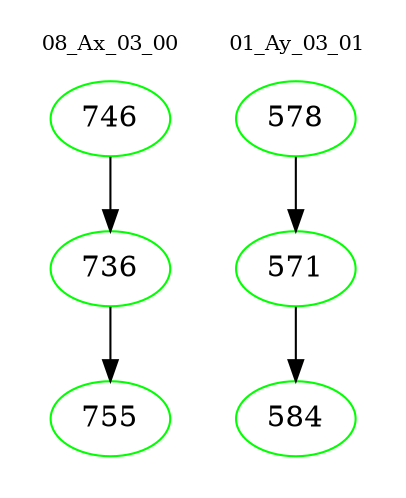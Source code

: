 digraph{
subgraph cluster_0 {
color = white
label = "08_Ax_03_00";
fontsize=10;
T0_746 [label="746", color="green"]
T0_746 -> T0_736 [color="black"]
T0_736 [label="736", color="green"]
T0_736 -> T0_755 [color="black"]
T0_755 [label="755", color="green"]
}
subgraph cluster_1 {
color = white
label = "01_Ay_03_01";
fontsize=10;
T1_578 [label="578", color="green"]
T1_578 -> T1_571 [color="black"]
T1_571 [label="571", color="green"]
T1_571 -> T1_584 [color="black"]
T1_584 [label="584", color="green"]
}
}
